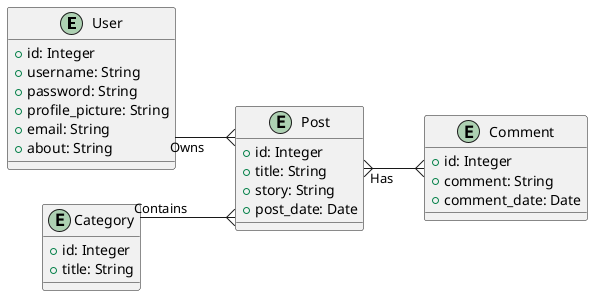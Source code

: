 @startuml
   
skinparam linetype ortho
left to right direction
' Define entities
entity "User" {
    + id: Integer
    + username: String
    + password: String
    + profile_picture: String
    + email: String
    + about: String
}
entity "Category" {
    + id: Integer
    + title: String
}

entity "Post" {
    + id: Integer
    + title: String
    + story: String
    + post_date: Date
}

entity "Comment" {
    + id: Integer
    + comment: String
    + comment_date: Date
}

' Relationships
User --{ Post : "Owns"
Post }--{ Comment : "Has"
Category --{ Post : "Contains"

@enduml